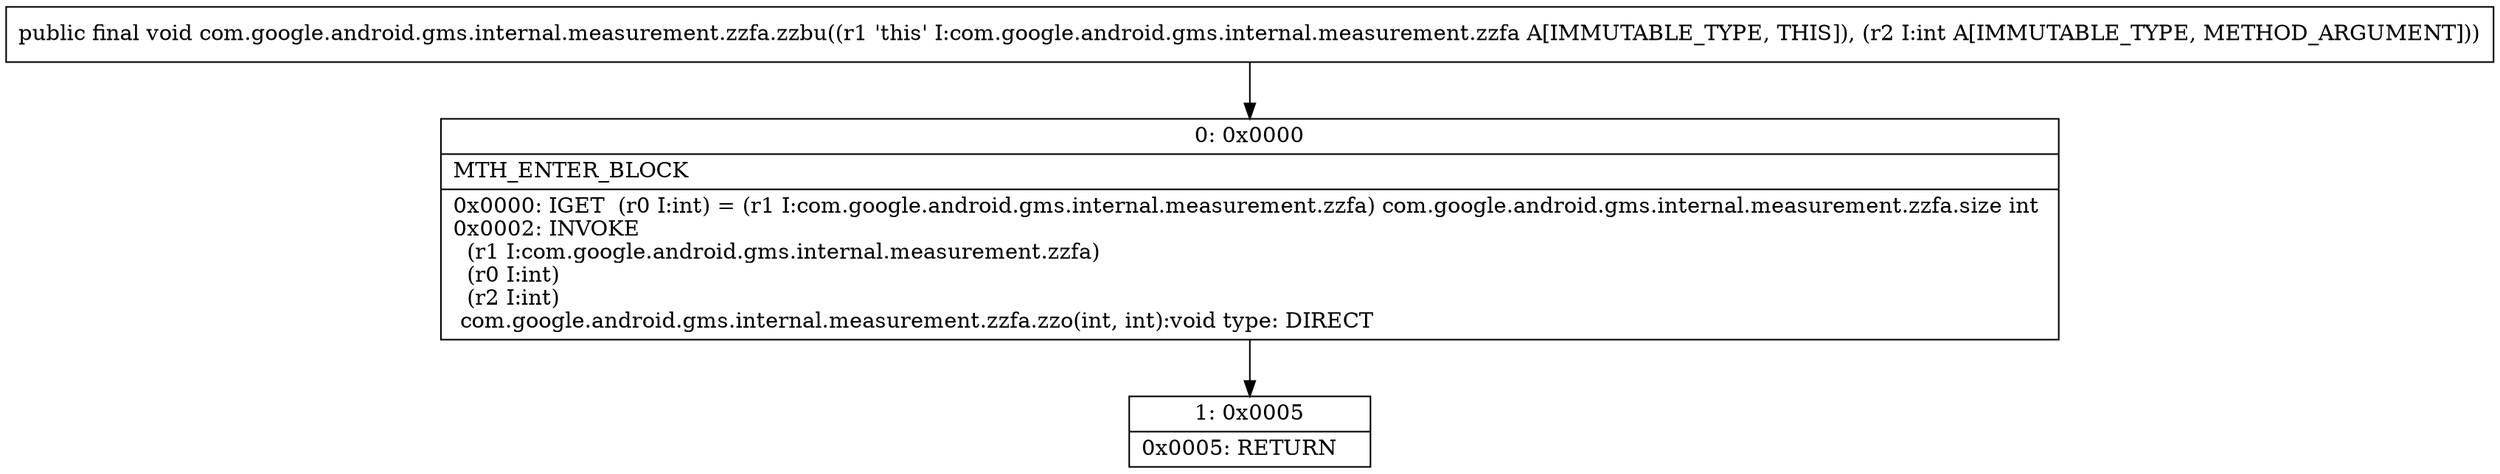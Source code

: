 digraph "CFG forcom.google.android.gms.internal.measurement.zzfa.zzbu(I)V" {
Node_0 [shape=record,label="{0\:\ 0x0000|MTH_ENTER_BLOCK\l|0x0000: IGET  (r0 I:int) = (r1 I:com.google.android.gms.internal.measurement.zzfa) com.google.android.gms.internal.measurement.zzfa.size int \l0x0002: INVOKE  \l  (r1 I:com.google.android.gms.internal.measurement.zzfa)\l  (r0 I:int)\l  (r2 I:int)\l com.google.android.gms.internal.measurement.zzfa.zzo(int, int):void type: DIRECT \l}"];
Node_1 [shape=record,label="{1\:\ 0x0005|0x0005: RETURN   \l}"];
MethodNode[shape=record,label="{public final void com.google.android.gms.internal.measurement.zzfa.zzbu((r1 'this' I:com.google.android.gms.internal.measurement.zzfa A[IMMUTABLE_TYPE, THIS]), (r2 I:int A[IMMUTABLE_TYPE, METHOD_ARGUMENT])) }"];
MethodNode -> Node_0;
Node_0 -> Node_1;
}

